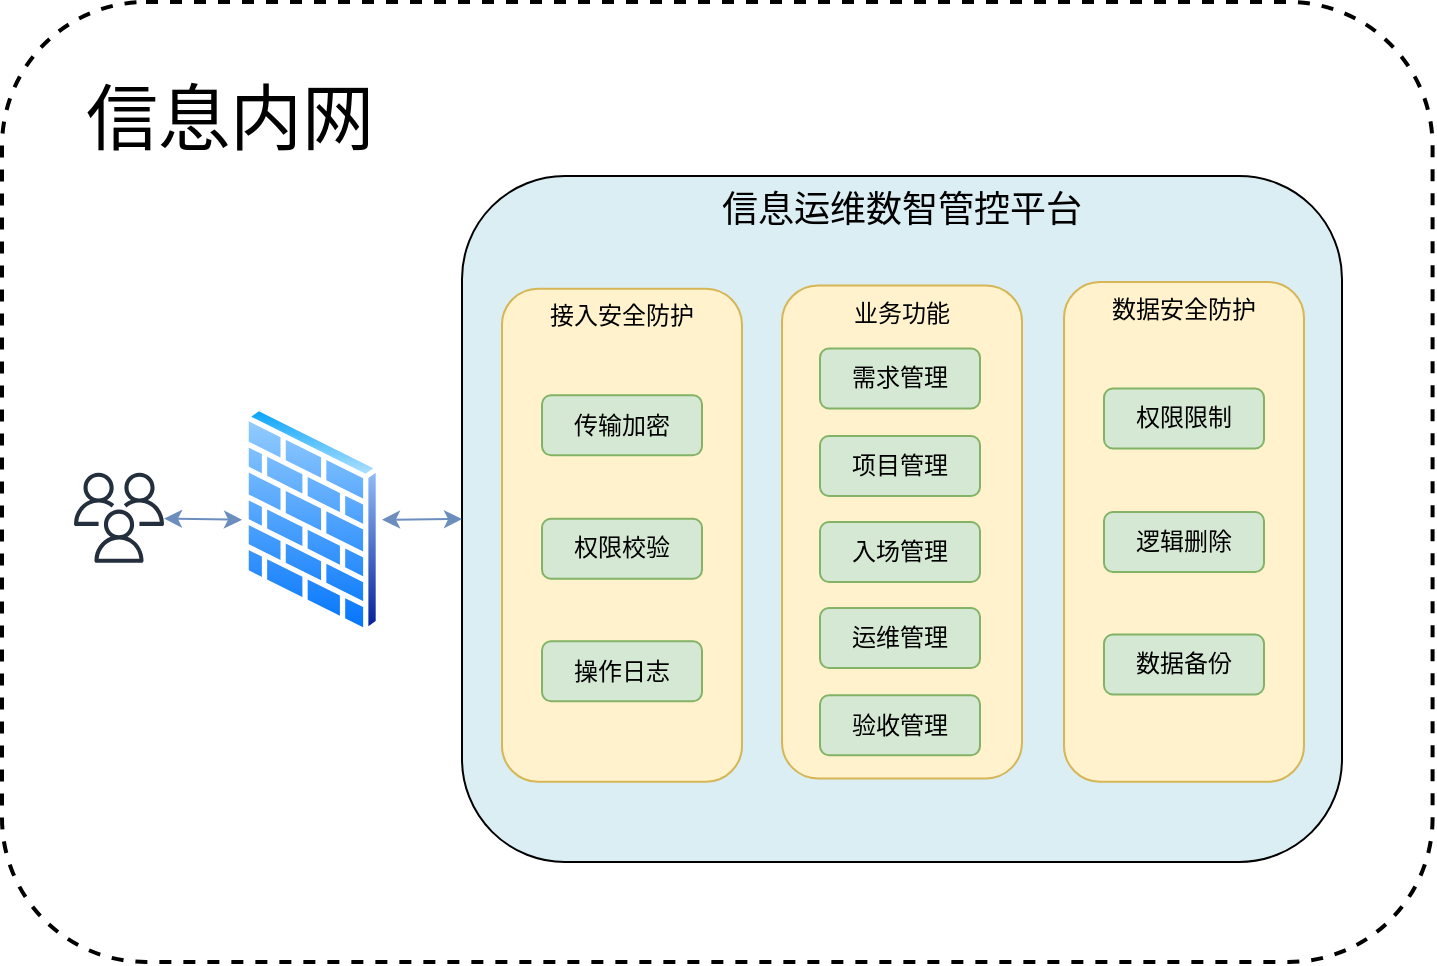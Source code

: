 <mxfile version="21.7.1" type="github">
  <diagram name="第 1 页" id="ebwRXmrm1aUgVR7Ejbet">
    <mxGraphModel dx="1535" dy="820" grid="1" gridSize="10" guides="1" tooltips="1" connect="1" arrows="1" fold="1" page="1" pageScale="1" pageWidth="1920" pageHeight="1200" math="0" shadow="0">
      <root>
        <mxCell id="0" />
        <mxCell id="1" parent="0" />
        <mxCell id="arkA_6knLtmlgAT6H4lU-2" value="信息内网" style="rounded=1;whiteSpace=wrap;html=1;dashed=1;verticalAlign=top;fontSize=36;align=left;spacingTop=30;spacingLeft=40;strokeWidth=2;" vertex="1" parent="1">
          <mxGeometry x="500" y="190" width="715.29" height="480" as="geometry" />
        </mxCell>
        <mxCell id="arkA_6knLtmlgAT6H4lU-3" value="信息运维数智管控平台" style="rounded=1;whiteSpace=wrap;html=1;verticalAlign=top;fontSize=18;fillColor=#DBEEF4;" vertex="1" parent="1">
          <mxGeometry x="730" y="277" width="440" height="343" as="geometry" />
        </mxCell>
        <mxCell id="arkA_6knLtmlgAT6H4lU-20" value="" style="sketch=0;outlineConnect=0;fontColor=#232F3E;gradientColor=none;fillColor=#232F3D;strokeColor=none;dashed=0;verticalLabelPosition=bottom;verticalAlign=top;align=center;html=1;fontSize=12;fontStyle=0;aspect=fixed;pointerEvents=1;shape=mxgraph.aws4.users;" vertex="1" parent="1">
          <mxGeometry x="536" y="425.38" width="45" height="45" as="geometry" />
        </mxCell>
        <mxCell id="arkA_6knLtmlgAT6H4lU-21" value="" style="image;aspect=fixed;perimeter=ellipsePerimeter;html=1;align=center;shadow=0;dashed=0;spacingTop=3;image=img/lib/active_directory/firewall.svg;" vertex="1" parent="1">
          <mxGeometry x="620" y="391.51" width="70" height="114.75" as="geometry" />
        </mxCell>
        <mxCell id="arkA_6knLtmlgAT6H4lU-27" value="接入安全防护" style="rounded=1;whiteSpace=wrap;html=1;horizontal=1;verticalAlign=top;fillColor=#fff2cc;strokeColor=#d6b656;" vertex="1" parent="1">
          <mxGeometry x="750" y="333.37" width="120" height="246.51" as="geometry" />
        </mxCell>
        <mxCell id="arkA_6knLtmlgAT6H4lU-26" value="传输加密" style="rounded=1;whiteSpace=wrap;html=1;fillColor=#d5e8d4;strokeColor=#82b366;" vertex="1" parent="1">
          <mxGeometry x="770" y="386.62" width="80" height="30" as="geometry" />
        </mxCell>
        <mxCell id="arkA_6knLtmlgAT6H4lU-29" value="权限校验" style="rounded=1;whiteSpace=wrap;html=1;fillColor=#d5e8d4;strokeColor=#82b366;" vertex="1" parent="1">
          <mxGeometry x="770" y="448.37" width="80" height="30" as="geometry" />
        </mxCell>
        <mxCell id="arkA_6knLtmlgAT6H4lU-31" value="操作日志" style="rounded=1;whiteSpace=wrap;html=1;fillColor=#d5e8d4;strokeColor=#82b366;" vertex="1" parent="1">
          <mxGeometry x="770" y="509.62" width="80" height="30" as="geometry" />
        </mxCell>
        <mxCell id="arkA_6knLtmlgAT6H4lU-43" value="" style="endArrow=classic;startArrow=classic;html=1;rounded=0;entryX=0;entryY=0.5;entryDx=0;entryDy=0;fillColor=#dae8fc;strokeColor=#6c8ebf;" edge="1" parent="1" source="arkA_6knLtmlgAT6H4lU-20" target="arkA_6knLtmlgAT6H4lU-21">
          <mxGeometry width="50" height="50" relative="1" as="geometry">
            <mxPoint x="650" y="608.38" as="sourcePoint" />
            <mxPoint x="700" y="558.38" as="targetPoint" />
          </mxGeometry>
        </mxCell>
        <mxCell id="arkA_6knLtmlgAT6H4lU-44" value="" style="endArrow=classic;startArrow=classic;html=1;rounded=0;entryX=0;entryY=0.5;entryDx=0;entryDy=0;exitX=1;exitY=0.5;exitDx=0;exitDy=0;fillColor=#dae8fc;strokeColor=#6c8ebf;" edge="1" parent="1" source="arkA_6knLtmlgAT6H4lU-21" target="arkA_6knLtmlgAT6H4lU-3">
          <mxGeometry width="50" height="50" relative="1" as="geometry">
            <mxPoint x="630" y="670" as="sourcePoint" />
            <mxPoint x="680" y="620" as="targetPoint" />
          </mxGeometry>
        </mxCell>
        <mxCell id="arkA_6knLtmlgAT6H4lU-46" value="数据安全防护" style="rounded=1;whiteSpace=wrap;html=1;horizontal=1;verticalAlign=top;fillColor=#fff2cc;strokeColor=#d6b656;" vertex="1" parent="1">
          <mxGeometry x="1031" y="330" width="120" height="249.88" as="geometry" />
        </mxCell>
        <mxCell id="arkA_6knLtmlgAT6H4lU-47" value="权限限制" style="rounded=1;whiteSpace=wrap;html=1;fillColor=#d5e8d4;strokeColor=#82b366;" vertex="1" parent="1">
          <mxGeometry x="1051" y="383.25" width="80" height="30" as="geometry" />
        </mxCell>
        <mxCell id="arkA_6knLtmlgAT6H4lU-48" value="逻辑删除" style="rounded=1;whiteSpace=wrap;html=1;fillColor=#d5e8d4;strokeColor=#82b366;" vertex="1" parent="1">
          <mxGeometry x="1051" y="445" width="80" height="30" as="geometry" />
        </mxCell>
        <mxCell id="arkA_6knLtmlgAT6H4lU-50" value="数据备份" style="rounded=1;whiteSpace=wrap;html=1;fillColor=#d5e8d4;strokeColor=#82b366;" vertex="1" parent="1">
          <mxGeometry x="1051" y="506.25" width="80" height="30" as="geometry" />
        </mxCell>
        <mxCell id="arkA_6knLtmlgAT6H4lU-60" value="业务功能" style="rounded=1;whiteSpace=wrap;html=1;horizontal=1;verticalAlign=top;fillColor=#fff2cc;strokeColor=#d6b656;" vertex="1" parent="1">
          <mxGeometry x="890" y="331.69" width="120" height="246.51" as="geometry" />
        </mxCell>
        <mxCell id="arkA_6knLtmlgAT6H4lU-61" value="需求管理" style="rounded=1;whiteSpace=wrap;html=1;fillColor=#d5e8d4;strokeColor=#82b366;" vertex="1" parent="1">
          <mxGeometry x="909" y="363.25" width="80" height="30" as="geometry" />
        </mxCell>
        <mxCell id="arkA_6knLtmlgAT6H4lU-62" value="项目管理" style="rounded=1;whiteSpace=wrap;html=1;fillColor=#d5e8d4;strokeColor=#82b366;" vertex="1" parent="1">
          <mxGeometry x="909" y="407" width="80" height="30" as="geometry" />
        </mxCell>
        <mxCell id="arkA_6knLtmlgAT6H4lU-63" value="入场管理" style="rounded=1;whiteSpace=wrap;html=1;fillColor=#d5e8d4;strokeColor=#82b366;" vertex="1" parent="1">
          <mxGeometry x="909" y="450" width="80" height="30" as="geometry" />
        </mxCell>
        <mxCell id="arkA_6knLtmlgAT6H4lU-64" value="运维管理" style="rounded=1;whiteSpace=wrap;html=1;fillColor=#d5e8d4;strokeColor=#82b366;" vertex="1" parent="1">
          <mxGeometry x="909" y="493" width="80" height="30" as="geometry" />
        </mxCell>
        <mxCell id="arkA_6knLtmlgAT6H4lU-65" value="验收管理" style="rounded=1;whiteSpace=wrap;html=1;fillColor=#d5e8d4;strokeColor=#82b366;" vertex="1" parent="1">
          <mxGeometry x="909" y="536.62" width="80" height="30" as="geometry" />
        </mxCell>
      </root>
    </mxGraphModel>
  </diagram>
</mxfile>
